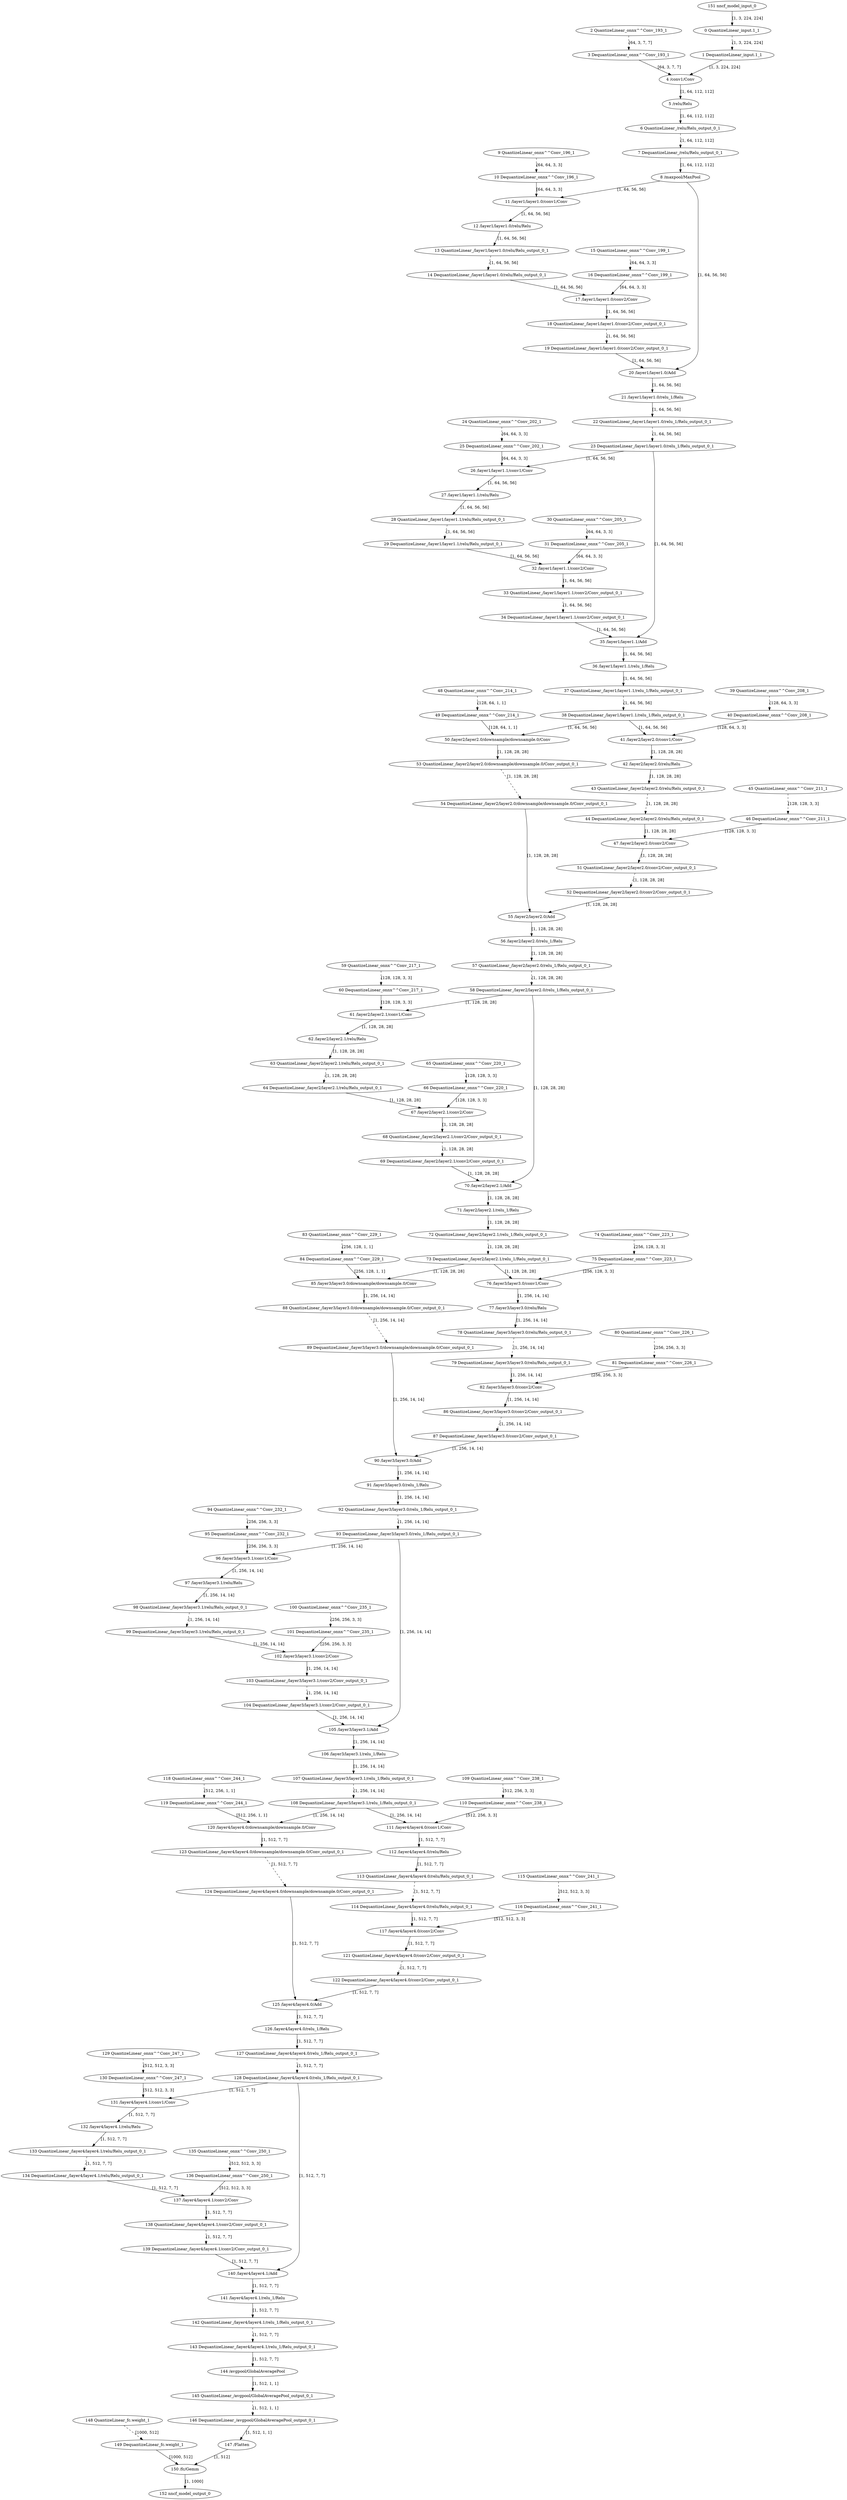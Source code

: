 strict digraph  {
"0 QuantizeLinear_input.1_1" [id=0, type=QuantizeLinear];
"1 DequantizeLinear_input.1_1" [id=1, type=DequantizeLinear];
"2 QuantizeLinear_onnx^^Conv_193_1" [id=2, type=QuantizeLinear];
"3 DequantizeLinear_onnx^^Conv_193_1" [id=3, type=DequantizeLinear];
"4 /conv1/Conv" [id=4, type=Conv];
"5 /relu/Relu" [id=5, type=Relu];
"6 QuantizeLinear_/relu/Relu_output_0_1" [id=6, type=QuantizeLinear];
"7 DequantizeLinear_/relu/Relu_output_0_1" [id=7, type=DequantizeLinear];
"8 /maxpool/MaxPool" [id=8, type=MaxPool];
"9 QuantizeLinear_onnx^^Conv_196_1" [id=9, type=QuantizeLinear];
"10 DequantizeLinear_onnx^^Conv_196_1" [id=10, type=DequantizeLinear];
"11 /layer1/layer1.0/conv1/Conv" [id=11, type=Conv];
"12 /layer1/layer1.0/relu/Relu" [id=12, type=Relu];
"13 QuantizeLinear_/layer1/layer1.0/relu/Relu_output_0_1" [id=13, type=QuantizeLinear];
"14 DequantizeLinear_/layer1/layer1.0/relu/Relu_output_0_1" [id=14, type=DequantizeLinear];
"15 QuantizeLinear_onnx^^Conv_199_1" [id=15, type=QuantizeLinear];
"16 DequantizeLinear_onnx^^Conv_199_1" [id=16, type=DequantizeLinear];
"17 /layer1/layer1.0/conv2/Conv" [id=17, type=Conv];
"18 QuantizeLinear_/layer1/layer1.0/conv2/Conv_output_0_1" [id=18, type=QuantizeLinear];
"19 DequantizeLinear_/layer1/layer1.0/conv2/Conv_output_0_1" [id=19, type=DequantizeLinear];
"20 /layer1/layer1.0/Add" [id=20, type=Add];
"21 /layer1/layer1.0/relu_1/Relu" [id=21, type=Relu];
"22 QuantizeLinear_/layer1/layer1.0/relu_1/Relu_output_0_1" [id=22, type=QuantizeLinear];
"23 DequantizeLinear_/layer1/layer1.0/relu_1/Relu_output_0_1" [id=23, type=DequantizeLinear];
"24 QuantizeLinear_onnx^^Conv_202_1" [id=24, type=QuantizeLinear];
"25 DequantizeLinear_onnx^^Conv_202_1" [id=25, type=DequantizeLinear];
"26 /layer1/layer1.1/conv1/Conv" [id=26, type=Conv];
"27 /layer1/layer1.1/relu/Relu" [id=27, type=Relu];
"28 QuantizeLinear_/layer1/layer1.1/relu/Relu_output_0_1" [id=28, type=QuantizeLinear];
"29 DequantizeLinear_/layer1/layer1.1/relu/Relu_output_0_1" [id=29, type=DequantizeLinear];
"30 QuantizeLinear_onnx^^Conv_205_1" [id=30, type=QuantizeLinear];
"31 DequantizeLinear_onnx^^Conv_205_1" [id=31, type=DequantizeLinear];
"32 /layer1/layer1.1/conv2/Conv" [id=32, type=Conv];
"33 QuantizeLinear_/layer1/layer1.1/conv2/Conv_output_0_1" [id=33, type=QuantizeLinear];
"34 DequantizeLinear_/layer1/layer1.1/conv2/Conv_output_0_1" [id=34, type=DequantizeLinear];
"35 /layer1/layer1.1/Add" [id=35, type=Add];
"36 /layer1/layer1.1/relu_1/Relu" [id=36, type=Relu];
"37 QuantizeLinear_/layer1/layer1.1/relu_1/Relu_output_0_1" [id=37, type=QuantizeLinear];
"38 DequantizeLinear_/layer1/layer1.1/relu_1/Relu_output_0_1" [id=38, type=DequantizeLinear];
"39 QuantizeLinear_onnx^^Conv_208_1" [id=39, type=QuantizeLinear];
"40 DequantizeLinear_onnx^^Conv_208_1" [id=40, type=DequantizeLinear];
"41 /layer2/layer2.0/conv1/Conv" [id=41, type=Conv];
"42 /layer2/layer2.0/relu/Relu" [id=42, type=Relu];
"43 QuantizeLinear_/layer2/layer2.0/relu/Relu_output_0_1" [id=43, type=QuantizeLinear];
"44 DequantizeLinear_/layer2/layer2.0/relu/Relu_output_0_1" [id=44, type=DequantizeLinear];
"45 QuantizeLinear_onnx^^Conv_211_1" [id=45, type=QuantizeLinear];
"46 DequantizeLinear_onnx^^Conv_211_1" [id=46, type=DequantizeLinear];
"47 /layer2/layer2.0/conv2/Conv" [id=47, type=Conv];
"48 QuantizeLinear_onnx^^Conv_214_1" [id=48, type=QuantizeLinear];
"49 DequantizeLinear_onnx^^Conv_214_1" [id=49, type=DequantizeLinear];
"50 /layer2/layer2.0/downsample/downsample.0/Conv" [id=50, type=Conv];
"51 QuantizeLinear_/layer2/layer2.0/conv2/Conv_output_0_1" [id=51, type=QuantizeLinear];
"52 DequantizeLinear_/layer2/layer2.0/conv2/Conv_output_0_1" [id=52, type=DequantizeLinear];
"53 QuantizeLinear_/layer2/layer2.0/downsample/downsample.0/Conv_output_0_1" [id=53, type=QuantizeLinear];
"54 DequantizeLinear_/layer2/layer2.0/downsample/downsample.0/Conv_output_0_1" [id=54, type=DequantizeLinear];
"55 /layer2/layer2.0/Add" [id=55, type=Add];
"56 /layer2/layer2.0/relu_1/Relu" [id=56, type=Relu];
"57 QuantizeLinear_/layer2/layer2.0/relu_1/Relu_output_0_1" [id=57, type=QuantizeLinear];
"58 DequantizeLinear_/layer2/layer2.0/relu_1/Relu_output_0_1" [id=58, type=DequantizeLinear];
"59 QuantizeLinear_onnx^^Conv_217_1" [id=59, type=QuantizeLinear];
"60 DequantizeLinear_onnx^^Conv_217_1" [id=60, type=DequantizeLinear];
"61 /layer2/layer2.1/conv1/Conv" [id=61, type=Conv];
"62 /layer2/layer2.1/relu/Relu" [id=62, type=Relu];
"63 QuantizeLinear_/layer2/layer2.1/relu/Relu_output_0_1" [id=63, type=QuantizeLinear];
"64 DequantizeLinear_/layer2/layer2.1/relu/Relu_output_0_1" [id=64, type=DequantizeLinear];
"65 QuantizeLinear_onnx^^Conv_220_1" [id=65, type=QuantizeLinear];
"66 DequantizeLinear_onnx^^Conv_220_1" [id=66, type=DequantizeLinear];
"67 /layer2/layer2.1/conv2/Conv" [id=67, type=Conv];
"68 QuantizeLinear_/layer2/layer2.1/conv2/Conv_output_0_1" [id=68, type=QuantizeLinear];
"69 DequantizeLinear_/layer2/layer2.1/conv2/Conv_output_0_1" [id=69, type=DequantizeLinear];
"70 /layer2/layer2.1/Add" [id=70, type=Add];
"71 /layer2/layer2.1/relu_1/Relu" [id=71, type=Relu];
"72 QuantizeLinear_/layer2/layer2.1/relu_1/Relu_output_0_1" [id=72, type=QuantizeLinear];
"73 DequantizeLinear_/layer2/layer2.1/relu_1/Relu_output_0_1" [id=73, type=DequantizeLinear];
"74 QuantizeLinear_onnx^^Conv_223_1" [id=74, type=QuantizeLinear];
"75 DequantizeLinear_onnx^^Conv_223_1" [id=75, type=DequantizeLinear];
"76 /layer3/layer3.0/conv1/Conv" [id=76, type=Conv];
"77 /layer3/layer3.0/relu/Relu" [id=77, type=Relu];
"78 QuantizeLinear_/layer3/layer3.0/relu/Relu_output_0_1" [id=78, type=QuantizeLinear];
"79 DequantizeLinear_/layer3/layer3.0/relu/Relu_output_0_1" [id=79, type=DequantizeLinear];
"80 QuantizeLinear_onnx^^Conv_226_1" [id=80, type=QuantizeLinear];
"81 DequantizeLinear_onnx^^Conv_226_1" [id=81, type=DequantizeLinear];
"82 /layer3/layer3.0/conv2/Conv" [id=82, type=Conv];
"83 QuantizeLinear_onnx^^Conv_229_1" [id=83, type=QuantizeLinear];
"84 DequantizeLinear_onnx^^Conv_229_1" [id=84, type=DequantizeLinear];
"85 /layer3/layer3.0/downsample/downsample.0/Conv" [id=85, type=Conv];
"86 QuantizeLinear_/layer3/layer3.0/conv2/Conv_output_0_1" [id=86, type=QuantizeLinear];
"87 DequantizeLinear_/layer3/layer3.0/conv2/Conv_output_0_1" [id=87, type=DequantizeLinear];
"88 QuantizeLinear_/layer3/layer3.0/downsample/downsample.0/Conv_output_0_1" [id=88, type=QuantizeLinear];
"89 DequantizeLinear_/layer3/layer3.0/downsample/downsample.0/Conv_output_0_1" [id=89, type=DequantizeLinear];
"90 /layer3/layer3.0/Add" [id=90, type=Add];
"91 /layer3/layer3.0/relu_1/Relu" [id=91, type=Relu];
"92 QuantizeLinear_/layer3/layer3.0/relu_1/Relu_output_0_1" [id=92, type=QuantizeLinear];
"93 DequantizeLinear_/layer3/layer3.0/relu_1/Relu_output_0_1" [id=93, type=DequantizeLinear];
"94 QuantizeLinear_onnx^^Conv_232_1" [id=94, type=QuantizeLinear];
"95 DequantizeLinear_onnx^^Conv_232_1" [id=95, type=DequantizeLinear];
"96 /layer3/layer3.1/conv1/Conv" [id=96, type=Conv];
"97 /layer3/layer3.1/relu/Relu" [id=97, type=Relu];
"98 QuantizeLinear_/layer3/layer3.1/relu/Relu_output_0_1" [id=98, type=QuantizeLinear];
"99 DequantizeLinear_/layer3/layer3.1/relu/Relu_output_0_1" [id=99, type=DequantizeLinear];
"100 QuantizeLinear_onnx^^Conv_235_1" [id=100, type=QuantizeLinear];
"101 DequantizeLinear_onnx^^Conv_235_1" [id=101, type=DequantizeLinear];
"102 /layer3/layer3.1/conv2/Conv" [id=102, type=Conv];
"103 QuantizeLinear_/layer3/layer3.1/conv2/Conv_output_0_1" [id=103, type=QuantizeLinear];
"104 DequantizeLinear_/layer3/layer3.1/conv2/Conv_output_0_1" [id=104, type=DequantizeLinear];
"105 /layer3/layer3.1/Add" [id=105, type=Add];
"106 /layer3/layer3.1/relu_1/Relu" [id=106, type=Relu];
"107 QuantizeLinear_/layer3/layer3.1/relu_1/Relu_output_0_1" [id=107, type=QuantizeLinear];
"108 DequantizeLinear_/layer3/layer3.1/relu_1/Relu_output_0_1" [id=108, type=DequantizeLinear];
"109 QuantizeLinear_onnx^^Conv_238_1" [id=109, type=QuantizeLinear];
"110 DequantizeLinear_onnx^^Conv_238_1" [id=110, type=DequantizeLinear];
"111 /layer4/layer4.0/conv1/Conv" [id=111, type=Conv];
"112 /layer4/layer4.0/relu/Relu" [id=112, type=Relu];
"113 QuantizeLinear_/layer4/layer4.0/relu/Relu_output_0_1" [id=113, type=QuantizeLinear];
"114 DequantizeLinear_/layer4/layer4.0/relu/Relu_output_0_1" [id=114, type=DequantizeLinear];
"115 QuantizeLinear_onnx^^Conv_241_1" [id=115, type=QuantizeLinear];
"116 DequantizeLinear_onnx^^Conv_241_1" [id=116, type=DequantizeLinear];
"117 /layer4/layer4.0/conv2/Conv" [id=117, type=Conv];
"118 QuantizeLinear_onnx^^Conv_244_1" [id=118, type=QuantizeLinear];
"119 DequantizeLinear_onnx^^Conv_244_1" [id=119, type=DequantizeLinear];
"120 /layer4/layer4.0/downsample/downsample.0/Conv" [id=120, type=Conv];
"121 QuantizeLinear_/layer4/layer4.0/conv2/Conv_output_0_1" [id=121, type=QuantizeLinear];
"122 DequantizeLinear_/layer4/layer4.0/conv2/Conv_output_0_1" [id=122, type=DequantizeLinear];
"123 QuantizeLinear_/layer4/layer4.0/downsample/downsample.0/Conv_output_0_1" [id=123, type=QuantizeLinear];
"124 DequantizeLinear_/layer4/layer4.0/downsample/downsample.0/Conv_output_0_1" [id=124, type=DequantizeLinear];
"125 /layer4/layer4.0/Add" [id=125, type=Add];
"126 /layer4/layer4.0/relu_1/Relu" [id=126, type=Relu];
"127 QuantizeLinear_/layer4/layer4.0/relu_1/Relu_output_0_1" [id=127, type=QuantizeLinear];
"128 DequantizeLinear_/layer4/layer4.0/relu_1/Relu_output_0_1" [id=128, type=DequantizeLinear];
"129 QuantizeLinear_onnx^^Conv_247_1" [id=129, type=QuantizeLinear];
"130 DequantizeLinear_onnx^^Conv_247_1" [id=130, type=DequantizeLinear];
"131 /layer4/layer4.1/conv1/Conv" [id=131, type=Conv];
"132 /layer4/layer4.1/relu/Relu" [id=132, type=Relu];
"133 QuantizeLinear_/layer4/layer4.1/relu/Relu_output_0_1" [id=133, type=QuantizeLinear];
"134 DequantizeLinear_/layer4/layer4.1/relu/Relu_output_0_1" [id=134, type=DequantizeLinear];
"135 QuantizeLinear_onnx^^Conv_250_1" [id=135, type=QuantizeLinear];
"136 DequantizeLinear_onnx^^Conv_250_1" [id=136, type=DequantizeLinear];
"137 /layer4/layer4.1/conv2/Conv" [id=137, type=Conv];
"138 QuantizeLinear_/layer4/layer4.1/conv2/Conv_output_0_1" [id=138, type=QuantizeLinear];
"139 DequantizeLinear_/layer4/layer4.1/conv2/Conv_output_0_1" [id=139, type=DequantizeLinear];
"140 /layer4/layer4.1/Add" [id=140, type=Add];
"141 /layer4/layer4.1/relu_1/Relu" [id=141, type=Relu];
"142 QuantizeLinear_/layer4/layer4.1/relu_1/Relu_output_0_1" [id=142, type=QuantizeLinear];
"143 DequantizeLinear_/layer4/layer4.1/relu_1/Relu_output_0_1" [id=143, type=DequantizeLinear];
"144 /avgpool/GlobalAveragePool" [id=144, type=GlobalAveragePool];
"145 QuantizeLinear_/avgpool/GlobalAveragePool_output_0_1" [id=145, type=QuantizeLinear];
"146 DequantizeLinear_/avgpool/GlobalAveragePool_output_0_1" [id=146, type=DequantizeLinear];
"147 /Flatten" [id=147, type=Flatten];
"148 QuantizeLinear_fc.weight_1" [id=148, type=QuantizeLinear];
"149 DequantizeLinear_fc.weight_1" [id=149, type=DequantizeLinear];
"150 /fc/Gemm" [id=150, type=Gemm];
"151 nncf_model_input_0" [id=151, type=nncf_model_input];
"152 nncf_model_output_0" [id=152, type=nncf_model_output];
"0 QuantizeLinear_input.1_1" -> "1 DequantizeLinear_input.1_1"  [label="[1, 3, 224, 224]", style=dashed];
"1 DequantizeLinear_input.1_1" -> "4 /conv1/Conv"  [label="[1, 3, 224, 224]", style=solid];
"2 QuantizeLinear_onnx^^Conv_193_1" -> "3 DequantizeLinear_onnx^^Conv_193_1"  [label="[64, 3, 7, 7]", style=dashed];
"3 DequantizeLinear_onnx^^Conv_193_1" -> "4 /conv1/Conv"  [label="[64, 3, 7, 7]", style=solid];
"4 /conv1/Conv" -> "5 /relu/Relu"  [label="[1, 64, 112, 112]", style=solid];
"5 /relu/Relu" -> "6 QuantizeLinear_/relu/Relu_output_0_1"  [label="[1, 64, 112, 112]", style=solid];
"6 QuantizeLinear_/relu/Relu_output_0_1" -> "7 DequantizeLinear_/relu/Relu_output_0_1"  [label="[1, 64, 112, 112]", style=dashed];
"7 DequantizeLinear_/relu/Relu_output_0_1" -> "8 /maxpool/MaxPool"  [label="[1, 64, 112, 112]", style=solid];
"8 /maxpool/MaxPool" -> "11 /layer1/layer1.0/conv1/Conv"  [label="[1, 64, 56, 56]", style=solid];
"8 /maxpool/MaxPool" -> "20 /layer1/layer1.0/Add"  [label="[1, 64, 56, 56]", style=solid];
"9 QuantizeLinear_onnx^^Conv_196_1" -> "10 DequantizeLinear_onnx^^Conv_196_1"  [label="[64, 64, 3, 3]", style=dashed];
"10 DequantizeLinear_onnx^^Conv_196_1" -> "11 /layer1/layer1.0/conv1/Conv"  [label="[64, 64, 3, 3]", style=solid];
"11 /layer1/layer1.0/conv1/Conv" -> "12 /layer1/layer1.0/relu/Relu"  [label="[1, 64, 56, 56]", style=solid];
"12 /layer1/layer1.0/relu/Relu" -> "13 QuantizeLinear_/layer1/layer1.0/relu/Relu_output_0_1"  [label="[1, 64, 56, 56]", style=solid];
"13 QuantizeLinear_/layer1/layer1.0/relu/Relu_output_0_1" -> "14 DequantizeLinear_/layer1/layer1.0/relu/Relu_output_0_1"  [label="[1, 64, 56, 56]", style=dashed];
"14 DequantizeLinear_/layer1/layer1.0/relu/Relu_output_0_1" -> "17 /layer1/layer1.0/conv2/Conv"  [label="[1, 64, 56, 56]", style=solid];
"15 QuantizeLinear_onnx^^Conv_199_1" -> "16 DequantizeLinear_onnx^^Conv_199_1"  [label="[64, 64, 3, 3]", style=dashed];
"16 DequantizeLinear_onnx^^Conv_199_1" -> "17 /layer1/layer1.0/conv2/Conv"  [label="[64, 64, 3, 3]", style=solid];
"17 /layer1/layer1.0/conv2/Conv" -> "18 QuantizeLinear_/layer1/layer1.0/conv2/Conv_output_0_1"  [label="[1, 64, 56, 56]", style=solid];
"18 QuantizeLinear_/layer1/layer1.0/conv2/Conv_output_0_1" -> "19 DequantizeLinear_/layer1/layer1.0/conv2/Conv_output_0_1"  [label="[1, 64, 56, 56]", style=dashed];
"19 DequantizeLinear_/layer1/layer1.0/conv2/Conv_output_0_1" -> "20 /layer1/layer1.0/Add"  [label="[1, 64, 56, 56]", style=solid];
"20 /layer1/layer1.0/Add" -> "21 /layer1/layer1.0/relu_1/Relu"  [label="[1, 64, 56, 56]", style=solid];
"21 /layer1/layer1.0/relu_1/Relu" -> "22 QuantizeLinear_/layer1/layer1.0/relu_1/Relu_output_0_1"  [label="[1, 64, 56, 56]", style=solid];
"22 QuantizeLinear_/layer1/layer1.0/relu_1/Relu_output_0_1" -> "23 DequantizeLinear_/layer1/layer1.0/relu_1/Relu_output_0_1"  [label="[1, 64, 56, 56]", style=dashed];
"23 DequantizeLinear_/layer1/layer1.0/relu_1/Relu_output_0_1" -> "26 /layer1/layer1.1/conv1/Conv"  [label="[1, 64, 56, 56]", style=solid];
"23 DequantizeLinear_/layer1/layer1.0/relu_1/Relu_output_0_1" -> "35 /layer1/layer1.1/Add"  [label="[1, 64, 56, 56]", style=solid];
"24 QuantizeLinear_onnx^^Conv_202_1" -> "25 DequantizeLinear_onnx^^Conv_202_1"  [label="[64, 64, 3, 3]", style=dashed];
"25 DequantizeLinear_onnx^^Conv_202_1" -> "26 /layer1/layer1.1/conv1/Conv"  [label="[64, 64, 3, 3]", style=solid];
"26 /layer1/layer1.1/conv1/Conv" -> "27 /layer1/layer1.1/relu/Relu"  [label="[1, 64, 56, 56]", style=solid];
"27 /layer1/layer1.1/relu/Relu" -> "28 QuantizeLinear_/layer1/layer1.1/relu/Relu_output_0_1"  [label="[1, 64, 56, 56]", style=solid];
"28 QuantizeLinear_/layer1/layer1.1/relu/Relu_output_0_1" -> "29 DequantizeLinear_/layer1/layer1.1/relu/Relu_output_0_1"  [label="[1, 64, 56, 56]", style=dashed];
"29 DequantizeLinear_/layer1/layer1.1/relu/Relu_output_0_1" -> "32 /layer1/layer1.1/conv2/Conv"  [label="[1, 64, 56, 56]", style=solid];
"30 QuantizeLinear_onnx^^Conv_205_1" -> "31 DequantizeLinear_onnx^^Conv_205_1"  [label="[64, 64, 3, 3]", style=dashed];
"31 DequantizeLinear_onnx^^Conv_205_1" -> "32 /layer1/layer1.1/conv2/Conv"  [label="[64, 64, 3, 3]", style=solid];
"32 /layer1/layer1.1/conv2/Conv" -> "33 QuantizeLinear_/layer1/layer1.1/conv2/Conv_output_0_1"  [label="[1, 64, 56, 56]", style=solid];
"33 QuantizeLinear_/layer1/layer1.1/conv2/Conv_output_0_1" -> "34 DequantizeLinear_/layer1/layer1.1/conv2/Conv_output_0_1"  [label="[1, 64, 56, 56]", style=dashed];
"34 DequantizeLinear_/layer1/layer1.1/conv2/Conv_output_0_1" -> "35 /layer1/layer1.1/Add"  [label="[1, 64, 56, 56]", style=solid];
"35 /layer1/layer1.1/Add" -> "36 /layer1/layer1.1/relu_1/Relu"  [label="[1, 64, 56, 56]", style=solid];
"36 /layer1/layer1.1/relu_1/Relu" -> "37 QuantizeLinear_/layer1/layer1.1/relu_1/Relu_output_0_1"  [label="[1, 64, 56, 56]", style=solid];
"37 QuantizeLinear_/layer1/layer1.1/relu_1/Relu_output_0_1" -> "38 DequantizeLinear_/layer1/layer1.1/relu_1/Relu_output_0_1"  [label="[1, 64, 56, 56]", style=dashed];
"38 DequantizeLinear_/layer1/layer1.1/relu_1/Relu_output_0_1" -> "41 /layer2/layer2.0/conv1/Conv"  [label="[1, 64, 56, 56]", style=solid];
"38 DequantizeLinear_/layer1/layer1.1/relu_1/Relu_output_0_1" -> "50 /layer2/layer2.0/downsample/downsample.0/Conv"  [label="[1, 64, 56, 56]", style=solid];
"39 QuantizeLinear_onnx^^Conv_208_1" -> "40 DequantizeLinear_onnx^^Conv_208_1"  [label="[128, 64, 3, 3]", style=dashed];
"40 DequantizeLinear_onnx^^Conv_208_1" -> "41 /layer2/layer2.0/conv1/Conv"  [label="[128, 64, 3, 3]", style=solid];
"41 /layer2/layer2.0/conv1/Conv" -> "42 /layer2/layer2.0/relu/Relu"  [label="[1, 128, 28, 28]", style=solid];
"42 /layer2/layer2.0/relu/Relu" -> "43 QuantizeLinear_/layer2/layer2.0/relu/Relu_output_0_1"  [label="[1, 128, 28, 28]", style=solid];
"43 QuantizeLinear_/layer2/layer2.0/relu/Relu_output_0_1" -> "44 DequantizeLinear_/layer2/layer2.0/relu/Relu_output_0_1"  [label="[1, 128, 28, 28]", style=dashed];
"44 DequantizeLinear_/layer2/layer2.0/relu/Relu_output_0_1" -> "47 /layer2/layer2.0/conv2/Conv"  [label="[1, 128, 28, 28]", style=solid];
"45 QuantizeLinear_onnx^^Conv_211_1" -> "46 DequantizeLinear_onnx^^Conv_211_1"  [label="[128, 128, 3, 3]", style=dashed];
"46 DequantizeLinear_onnx^^Conv_211_1" -> "47 /layer2/layer2.0/conv2/Conv"  [label="[128, 128, 3, 3]", style=solid];
"47 /layer2/layer2.0/conv2/Conv" -> "51 QuantizeLinear_/layer2/layer2.0/conv2/Conv_output_0_1"  [label="[1, 128, 28, 28]", style=solid];
"48 QuantizeLinear_onnx^^Conv_214_1" -> "49 DequantizeLinear_onnx^^Conv_214_1"  [label="[128, 64, 1, 1]", style=dashed];
"49 DequantizeLinear_onnx^^Conv_214_1" -> "50 /layer2/layer2.0/downsample/downsample.0/Conv"  [label="[128, 64, 1, 1]", style=solid];
"50 /layer2/layer2.0/downsample/downsample.0/Conv" -> "53 QuantizeLinear_/layer2/layer2.0/downsample/downsample.0/Conv_output_0_1"  [label="[1, 128, 28, 28]", style=solid];
"51 QuantizeLinear_/layer2/layer2.0/conv2/Conv_output_0_1" -> "52 DequantizeLinear_/layer2/layer2.0/conv2/Conv_output_0_1"  [label="[1, 128, 28, 28]", style=dashed];
"52 DequantizeLinear_/layer2/layer2.0/conv2/Conv_output_0_1" -> "55 /layer2/layer2.0/Add"  [label="[1, 128, 28, 28]", style=solid];
"53 QuantizeLinear_/layer2/layer2.0/downsample/downsample.0/Conv_output_0_1" -> "54 DequantizeLinear_/layer2/layer2.0/downsample/downsample.0/Conv_output_0_1"  [label="[1, 128, 28, 28]", style=dashed];
"54 DequantizeLinear_/layer2/layer2.0/downsample/downsample.0/Conv_output_0_1" -> "55 /layer2/layer2.0/Add"  [label="[1, 128, 28, 28]", style=solid];
"55 /layer2/layer2.0/Add" -> "56 /layer2/layer2.0/relu_1/Relu"  [label="[1, 128, 28, 28]", style=solid];
"56 /layer2/layer2.0/relu_1/Relu" -> "57 QuantizeLinear_/layer2/layer2.0/relu_1/Relu_output_0_1"  [label="[1, 128, 28, 28]", style=solid];
"57 QuantizeLinear_/layer2/layer2.0/relu_1/Relu_output_0_1" -> "58 DequantizeLinear_/layer2/layer2.0/relu_1/Relu_output_0_1"  [label="[1, 128, 28, 28]", style=dashed];
"58 DequantizeLinear_/layer2/layer2.0/relu_1/Relu_output_0_1" -> "61 /layer2/layer2.1/conv1/Conv"  [label="[1, 128, 28, 28]", style=solid];
"58 DequantizeLinear_/layer2/layer2.0/relu_1/Relu_output_0_1" -> "70 /layer2/layer2.1/Add"  [label="[1, 128, 28, 28]", style=solid];
"59 QuantizeLinear_onnx^^Conv_217_1" -> "60 DequantizeLinear_onnx^^Conv_217_1"  [label="[128, 128, 3, 3]", style=dashed];
"60 DequantizeLinear_onnx^^Conv_217_1" -> "61 /layer2/layer2.1/conv1/Conv"  [label="[128, 128, 3, 3]", style=solid];
"61 /layer2/layer2.1/conv1/Conv" -> "62 /layer2/layer2.1/relu/Relu"  [label="[1, 128, 28, 28]", style=solid];
"62 /layer2/layer2.1/relu/Relu" -> "63 QuantizeLinear_/layer2/layer2.1/relu/Relu_output_0_1"  [label="[1, 128, 28, 28]", style=solid];
"63 QuantizeLinear_/layer2/layer2.1/relu/Relu_output_0_1" -> "64 DequantizeLinear_/layer2/layer2.1/relu/Relu_output_0_1"  [label="[1, 128, 28, 28]", style=dashed];
"64 DequantizeLinear_/layer2/layer2.1/relu/Relu_output_0_1" -> "67 /layer2/layer2.1/conv2/Conv"  [label="[1, 128, 28, 28]", style=solid];
"65 QuantizeLinear_onnx^^Conv_220_1" -> "66 DequantizeLinear_onnx^^Conv_220_1"  [label="[128, 128, 3, 3]", style=dashed];
"66 DequantizeLinear_onnx^^Conv_220_1" -> "67 /layer2/layer2.1/conv2/Conv"  [label="[128, 128, 3, 3]", style=solid];
"67 /layer2/layer2.1/conv2/Conv" -> "68 QuantizeLinear_/layer2/layer2.1/conv2/Conv_output_0_1"  [label="[1, 128, 28, 28]", style=solid];
"68 QuantizeLinear_/layer2/layer2.1/conv2/Conv_output_0_1" -> "69 DequantizeLinear_/layer2/layer2.1/conv2/Conv_output_0_1"  [label="[1, 128, 28, 28]", style=dashed];
"69 DequantizeLinear_/layer2/layer2.1/conv2/Conv_output_0_1" -> "70 /layer2/layer2.1/Add"  [label="[1, 128, 28, 28]", style=solid];
"70 /layer2/layer2.1/Add" -> "71 /layer2/layer2.1/relu_1/Relu"  [label="[1, 128, 28, 28]", style=solid];
"71 /layer2/layer2.1/relu_1/Relu" -> "72 QuantizeLinear_/layer2/layer2.1/relu_1/Relu_output_0_1"  [label="[1, 128, 28, 28]", style=solid];
"72 QuantizeLinear_/layer2/layer2.1/relu_1/Relu_output_0_1" -> "73 DequantizeLinear_/layer2/layer2.1/relu_1/Relu_output_0_1"  [label="[1, 128, 28, 28]", style=dashed];
"73 DequantizeLinear_/layer2/layer2.1/relu_1/Relu_output_0_1" -> "76 /layer3/layer3.0/conv1/Conv"  [label="[1, 128, 28, 28]", style=solid];
"73 DequantizeLinear_/layer2/layer2.1/relu_1/Relu_output_0_1" -> "85 /layer3/layer3.0/downsample/downsample.0/Conv"  [label="[1, 128, 28, 28]", style=solid];
"74 QuantizeLinear_onnx^^Conv_223_1" -> "75 DequantizeLinear_onnx^^Conv_223_1"  [label="[256, 128, 3, 3]", style=dashed];
"75 DequantizeLinear_onnx^^Conv_223_1" -> "76 /layer3/layer3.0/conv1/Conv"  [label="[256, 128, 3, 3]", style=solid];
"76 /layer3/layer3.0/conv1/Conv" -> "77 /layer3/layer3.0/relu/Relu"  [label="[1, 256, 14, 14]", style=solid];
"77 /layer3/layer3.0/relu/Relu" -> "78 QuantizeLinear_/layer3/layer3.0/relu/Relu_output_0_1"  [label="[1, 256, 14, 14]", style=solid];
"78 QuantizeLinear_/layer3/layer3.0/relu/Relu_output_0_1" -> "79 DequantizeLinear_/layer3/layer3.0/relu/Relu_output_0_1"  [label="[1, 256, 14, 14]", style=dashed];
"79 DequantizeLinear_/layer3/layer3.0/relu/Relu_output_0_1" -> "82 /layer3/layer3.0/conv2/Conv"  [label="[1, 256, 14, 14]", style=solid];
"80 QuantizeLinear_onnx^^Conv_226_1" -> "81 DequantizeLinear_onnx^^Conv_226_1"  [label="[256, 256, 3, 3]", style=dashed];
"81 DequantizeLinear_onnx^^Conv_226_1" -> "82 /layer3/layer3.0/conv2/Conv"  [label="[256, 256, 3, 3]", style=solid];
"82 /layer3/layer3.0/conv2/Conv" -> "86 QuantizeLinear_/layer3/layer3.0/conv2/Conv_output_0_1"  [label="[1, 256, 14, 14]", style=solid];
"83 QuantizeLinear_onnx^^Conv_229_1" -> "84 DequantizeLinear_onnx^^Conv_229_1"  [label="[256, 128, 1, 1]", style=dashed];
"84 DequantizeLinear_onnx^^Conv_229_1" -> "85 /layer3/layer3.0/downsample/downsample.0/Conv"  [label="[256, 128, 1, 1]", style=solid];
"85 /layer3/layer3.0/downsample/downsample.0/Conv" -> "88 QuantizeLinear_/layer3/layer3.0/downsample/downsample.0/Conv_output_0_1"  [label="[1, 256, 14, 14]", style=solid];
"86 QuantizeLinear_/layer3/layer3.0/conv2/Conv_output_0_1" -> "87 DequantizeLinear_/layer3/layer3.0/conv2/Conv_output_0_1"  [label="[1, 256, 14, 14]", style=dashed];
"87 DequantizeLinear_/layer3/layer3.0/conv2/Conv_output_0_1" -> "90 /layer3/layer3.0/Add"  [label="[1, 256, 14, 14]", style=solid];
"88 QuantizeLinear_/layer3/layer3.0/downsample/downsample.0/Conv_output_0_1" -> "89 DequantizeLinear_/layer3/layer3.0/downsample/downsample.0/Conv_output_0_1"  [label="[1, 256, 14, 14]", style=dashed];
"89 DequantizeLinear_/layer3/layer3.0/downsample/downsample.0/Conv_output_0_1" -> "90 /layer3/layer3.0/Add"  [label="[1, 256, 14, 14]", style=solid];
"90 /layer3/layer3.0/Add" -> "91 /layer3/layer3.0/relu_1/Relu"  [label="[1, 256, 14, 14]", style=solid];
"91 /layer3/layer3.0/relu_1/Relu" -> "92 QuantizeLinear_/layer3/layer3.0/relu_1/Relu_output_0_1"  [label="[1, 256, 14, 14]", style=solid];
"92 QuantizeLinear_/layer3/layer3.0/relu_1/Relu_output_0_1" -> "93 DequantizeLinear_/layer3/layer3.0/relu_1/Relu_output_0_1"  [label="[1, 256, 14, 14]", style=dashed];
"93 DequantizeLinear_/layer3/layer3.0/relu_1/Relu_output_0_1" -> "96 /layer3/layer3.1/conv1/Conv"  [label="[1, 256, 14, 14]", style=solid];
"93 DequantizeLinear_/layer3/layer3.0/relu_1/Relu_output_0_1" -> "105 /layer3/layer3.1/Add"  [label="[1, 256, 14, 14]", style=solid];
"94 QuantizeLinear_onnx^^Conv_232_1" -> "95 DequantizeLinear_onnx^^Conv_232_1"  [label="[256, 256, 3, 3]", style=dashed];
"95 DequantizeLinear_onnx^^Conv_232_1" -> "96 /layer3/layer3.1/conv1/Conv"  [label="[256, 256, 3, 3]", style=solid];
"96 /layer3/layer3.1/conv1/Conv" -> "97 /layer3/layer3.1/relu/Relu"  [label="[1, 256, 14, 14]", style=solid];
"97 /layer3/layer3.1/relu/Relu" -> "98 QuantizeLinear_/layer3/layer3.1/relu/Relu_output_0_1"  [label="[1, 256, 14, 14]", style=solid];
"98 QuantizeLinear_/layer3/layer3.1/relu/Relu_output_0_1" -> "99 DequantizeLinear_/layer3/layer3.1/relu/Relu_output_0_1"  [label="[1, 256, 14, 14]", style=dashed];
"99 DequantizeLinear_/layer3/layer3.1/relu/Relu_output_0_1" -> "102 /layer3/layer3.1/conv2/Conv"  [label="[1, 256, 14, 14]", style=solid];
"100 QuantizeLinear_onnx^^Conv_235_1" -> "101 DequantizeLinear_onnx^^Conv_235_1"  [label="[256, 256, 3, 3]", style=dashed];
"101 DequantizeLinear_onnx^^Conv_235_1" -> "102 /layer3/layer3.1/conv2/Conv"  [label="[256, 256, 3, 3]", style=solid];
"102 /layer3/layer3.1/conv2/Conv" -> "103 QuantizeLinear_/layer3/layer3.1/conv2/Conv_output_0_1"  [label="[1, 256, 14, 14]", style=solid];
"103 QuantizeLinear_/layer3/layer3.1/conv2/Conv_output_0_1" -> "104 DequantizeLinear_/layer3/layer3.1/conv2/Conv_output_0_1"  [label="[1, 256, 14, 14]", style=dashed];
"104 DequantizeLinear_/layer3/layer3.1/conv2/Conv_output_0_1" -> "105 /layer3/layer3.1/Add"  [label="[1, 256, 14, 14]", style=solid];
"105 /layer3/layer3.1/Add" -> "106 /layer3/layer3.1/relu_1/Relu"  [label="[1, 256, 14, 14]", style=solid];
"106 /layer3/layer3.1/relu_1/Relu" -> "107 QuantizeLinear_/layer3/layer3.1/relu_1/Relu_output_0_1"  [label="[1, 256, 14, 14]", style=solid];
"107 QuantizeLinear_/layer3/layer3.1/relu_1/Relu_output_0_1" -> "108 DequantizeLinear_/layer3/layer3.1/relu_1/Relu_output_0_1"  [label="[1, 256, 14, 14]", style=dashed];
"108 DequantizeLinear_/layer3/layer3.1/relu_1/Relu_output_0_1" -> "111 /layer4/layer4.0/conv1/Conv"  [label="[1, 256, 14, 14]", style=solid];
"108 DequantizeLinear_/layer3/layer3.1/relu_1/Relu_output_0_1" -> "120 /layer4/layer4.0/downsample/downsample.0/Conv"  [label="[1, 256, 14, 14]", style=solid];
"109 QuantizeLinear_onnx^^Conv_238_1" -> "110 DequantizeLinear_onnx^^Conv_238_1"  [label="[512, 256, 3, 3]", style=dashed];
"110 DequantizeLinear_onnx^^Conv_238_1" -> "111 /layer4/layer4.0/conv1/Conv"  [label="[512, 256, 3, 3]", style=solid];
"111 /layer4/layer4.0/conv1/Conv" -> "112 /layer4/layer4.0/relu/Relu"  [label="[1, 512, 7, 7]", style=solid];
"112 /layer4/layer4.0/relu/Relu" -> "113 QuantizeLinear_/layer4/layer4.0/relu/Relu_output_0_1"  [label="[1, 512, 7, 7]", style=solid];
"113 QuantizeLinear_/layer4/layer4.0/relu/Relu_output_0_1" -> "114 DequantizeLinear_/layer4/layer4.0/relu/Relu_output_0_1"  [label="[1, 512, 7, 7]", style=dashed];
"114 DequantizeLinear_/layer4/layer4.0/relu/Relu_output_0_1" -> "117 /layer4/layer4.0/conv2/Conv"  [label="[1, 512, 7, 7]", style=solid];
"115 QuantizeLinear_onnx^^Conv_241_1" -> "116 DequantizeLinear_onnx^^Conv_241_1"  [label="[512, 512, 3, 3]", style=dashed];
"116 DequantizeLinear_onnx^^Conv_241_1" -> "117 /layer4/layer4.0/conv2/Conv"  [label="[512, 512, 3, 3]", style=solid];
"117 /layer4/layer4.0/conv2/Conv" -> "121 QuantizeLinear_/layer4/layer4.0/conv2/Conv_output_0_1"  [label="[1, 512, 7, 7]", style=solid];
"118 QuantizeLinear_onnx^^Conv_244_1" -> "119 DequantizeLinear_onnx^^Conv_244_1"  [label="[512, 256, 1, 1]", style=dashed];
"119 DequantizeLinear_onnx^^Conv_244_1" -> "120 /layer4/layer4.0/downsample/downsample.0/Conv"  [label="[512, 256, 1, 1]", style=solid];
"120 /layer4/layer4.0/downsample/downsample.0/Conv" -> "123 QuantizeLinear_/layer4/layer4.0/downsample/downsample.0/Conv_output_0_1"  [label="[1, 512, 7, 7]", style=solid];
"121 QuantizeLinear_/layer4/layer4.0/conv2/Conv_output_0_1" -> "122 DequantizeLinear_/layer4/layer4.0/conv2/Conv_output_0_1"  [label="[1, 512, 7, 7]", style=dashed];
"122 DequantizeLinear_/layer4/layer4.0/conv2/Conv_output_0_1" -> "125 /layer4/layer4.0/Add"  [label="[1, 512, 7, 7]", style=solid];
"123 QuantizeLinear_/layer4/layer4.0/downsample/downsample.0/Conv_output_0_1" -> "124 DequantizeLinear_/layer4/layer4.0/downsample/downsample.0/Conv_output_0_1"  [label="[1, 512, 7, 7]", style=dashed];
"124 DequantizeLinear_/layer4/layer4.0/downsample/downsample.0/Conv_output_0_1" -> "125 /layer4/layer4.0/Add"  [label="[1, 512, 7, 7]", style=solid];
"125 /layer4/layer4.0/Add" -> "126 /layer4/layer4.0/relu_1/Relu"  [label="[1, 512, 7, 7]", style=solid];
"126 /layer4/layer4.0/relu_1/Relu" -> "127 QuantizeLinear_/layer4/layer4.0/relu_1/Relu_output_0_1"  [label="[1, 512, 7, 7]", style=solid];
"127 QuantizeLinear_/layer4/layer4.0/relu_1/Relu_output_0_1" -> "128 DequantizeLinear_/layer4/layer4.0/relu_1/Relu_output_0_1"  [label="[1, 512, 7, 7]", style=dashed];
"128 DequantizeLinear_/layer4/layer4.0/relu_1/Relu_output_0_1" -> "131 /layer4/layer4.1/conv1/Conv"  [label="[1, 512, 7, 7]", style=solid];
"128 DequantizeLinear_/layer4/layer4.0/relu_1/Relu_output_0_1" -> "140 /layer4/layer4.1/Add"  [label="[1, 512, 7, 7]", style=solid];
"129 QuantizeLinear_onnx^^Conv_247_1" -> "130 DequantizeLinear_onnx^^Conv_247_1"  [label="[512, 512, 3, 3]", style=dashed];
"130 DequantizeLinear_onnx^^Conv_247_1" -> "131 /layer4/layer4.1/conv1/Conv"  [label="[512, 512, 3, 3]", style=solid];
"131 /layer4/layer4.1/conv1/Conv" -> "132 /layer4/layer4.1/relu/Relu"  [label="[1, 512, 7, 7]", style=solid];
"132 /layer4/layer4.1/relu/Relu" -> "133 QuantizeLinear_/layer4/layer4.1/relu/Relu_output_0_1"  [label="[1, 512, 7, 7]", style=solid];
"133 QuantizeLinear_/layer4/layer4.1/relu/Relu_output_0_1" -> "134 DequantizeLinear_/layer4/layer4.1/relu/Relu_output_0_1"  [label="[1, 512, 7, 7]", style=dashed];
"134 DequantizeLinear_/layer4/layer4.1/relu/Relu_output_0_1" -> "137 /layer4/layer4.1/conv2/Conv"  [label="[1, 512, 7, 7]", style=solid];
"135 QuantizeLinear_onnx^^Conv_250_1" -> "136 DequantizeLinear_onnx^^Conv_250_1"  [label="[512, 512, 3, 3]", style=dashed];
"136 DequantizeLinear_onnx^^Conv_250_1" -> "137 /layer4/layer4.1/conv2/Conv"  [label="[512, 512, 3, 3]", style=solid];
"137 /layer4/layer4.1/conv2/Conv" -> "138 QuantizeLinear_/layer4/layer4.1/conv2/Conv_output_0_1"  [label="[1, 512, 7, 7]", style=solid];
"138 QuantizeLinear_/layer4/layer4.1/conv2/Conv_output_0_1" -> "139 DequantizeLinear_/layer4/layer4.1/conv2/Conv_output_0_1"  [label="[1, 512, 7, 7]", style=dashed];
"139 DequantizeLinear_/layer4/layer4.1/conv2/Conv_output_0_1" -> "140 /layer4/layer4.1/Add"  [label="[1, 512, 7, 7]", style=solid];
"140 /layer4/layer4.1/Add" -> "141 /layer4/layer4.1/relu_1/Relu"  [label="[1, 512, 7, 7]", style=solid];
"141 /layer4/layer4.1/relu_1/Relu" -> "142 QuantizeLinear_/layer4/layer4.1/relu_1/Relu_output_0_1"  [label="[1, 512, 7, 7]", style=solid];
"142 QuantizeLinear_/layer4/layer4.1/relu_1/Relu_output_0_1" -> "143 DequantizeLinear_/layer4/layer4.1/relu_1/Relu_output_0_1"  [label="[1, 512, 7, 7]", style=dashed];
"143 DequantizeLinear_/layer4/layer4.1/relu_1/Relu_output_0_1" -> "144 /avgpool/GlobalAveragePool"  [label="[1, 512, 7, 7]", style=solid];
"144 /avgpool/GlobalAveragePool" -> "145 QuantizeLinear_/avgpool/GlobalAveragePool_output_0_1"  [label="[1, 512, 1, 1]", style=solid];
"145 QuantizeLinear_/avgpool/GlobalAveragePool_output_0_1" -> "146 DequantizeLinear_/avgpool/GlobalAveragePool_output_0_1"  [label="[1, 512, 1, 1]", style=dashed];
"146 DequantizeLinear_/avgpool/GlobalAveragePool_output_0_1" -> "147 /Flatten"  [label="[1, 512, 1, 1]", style=solid];
"147 /Flatten" -> "150 /fc/Gemm"  [label="[1, 512]", style=solid];
"148 QuantizeLinear_fc.weight_1" -> "149 DequantizeLinear_fc.weight_1"  [label="[1000, 512]", style=dashed];
"149 DequantizeLinear_fc.weight_1" -> "150 /fc/Gemm"  [label="[1000, 512]", style=solid];
"150 /fc/Gemm" -> "152 nncf_model_output_0"  [label="[1, 1000]", style=solid];
"151 nncf_model_input_0" -> "0 QuantizeLinear_input.1_1"  [label="[1, 3, 224, 224]", style=solid];
}
